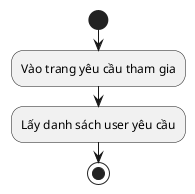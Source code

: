 @startuml LayDanhSachUserJoinLop
start
:Vào trang yêu cầu tham gia;
:Lấy danh sách user yêu cầu;
stop
@enduml
